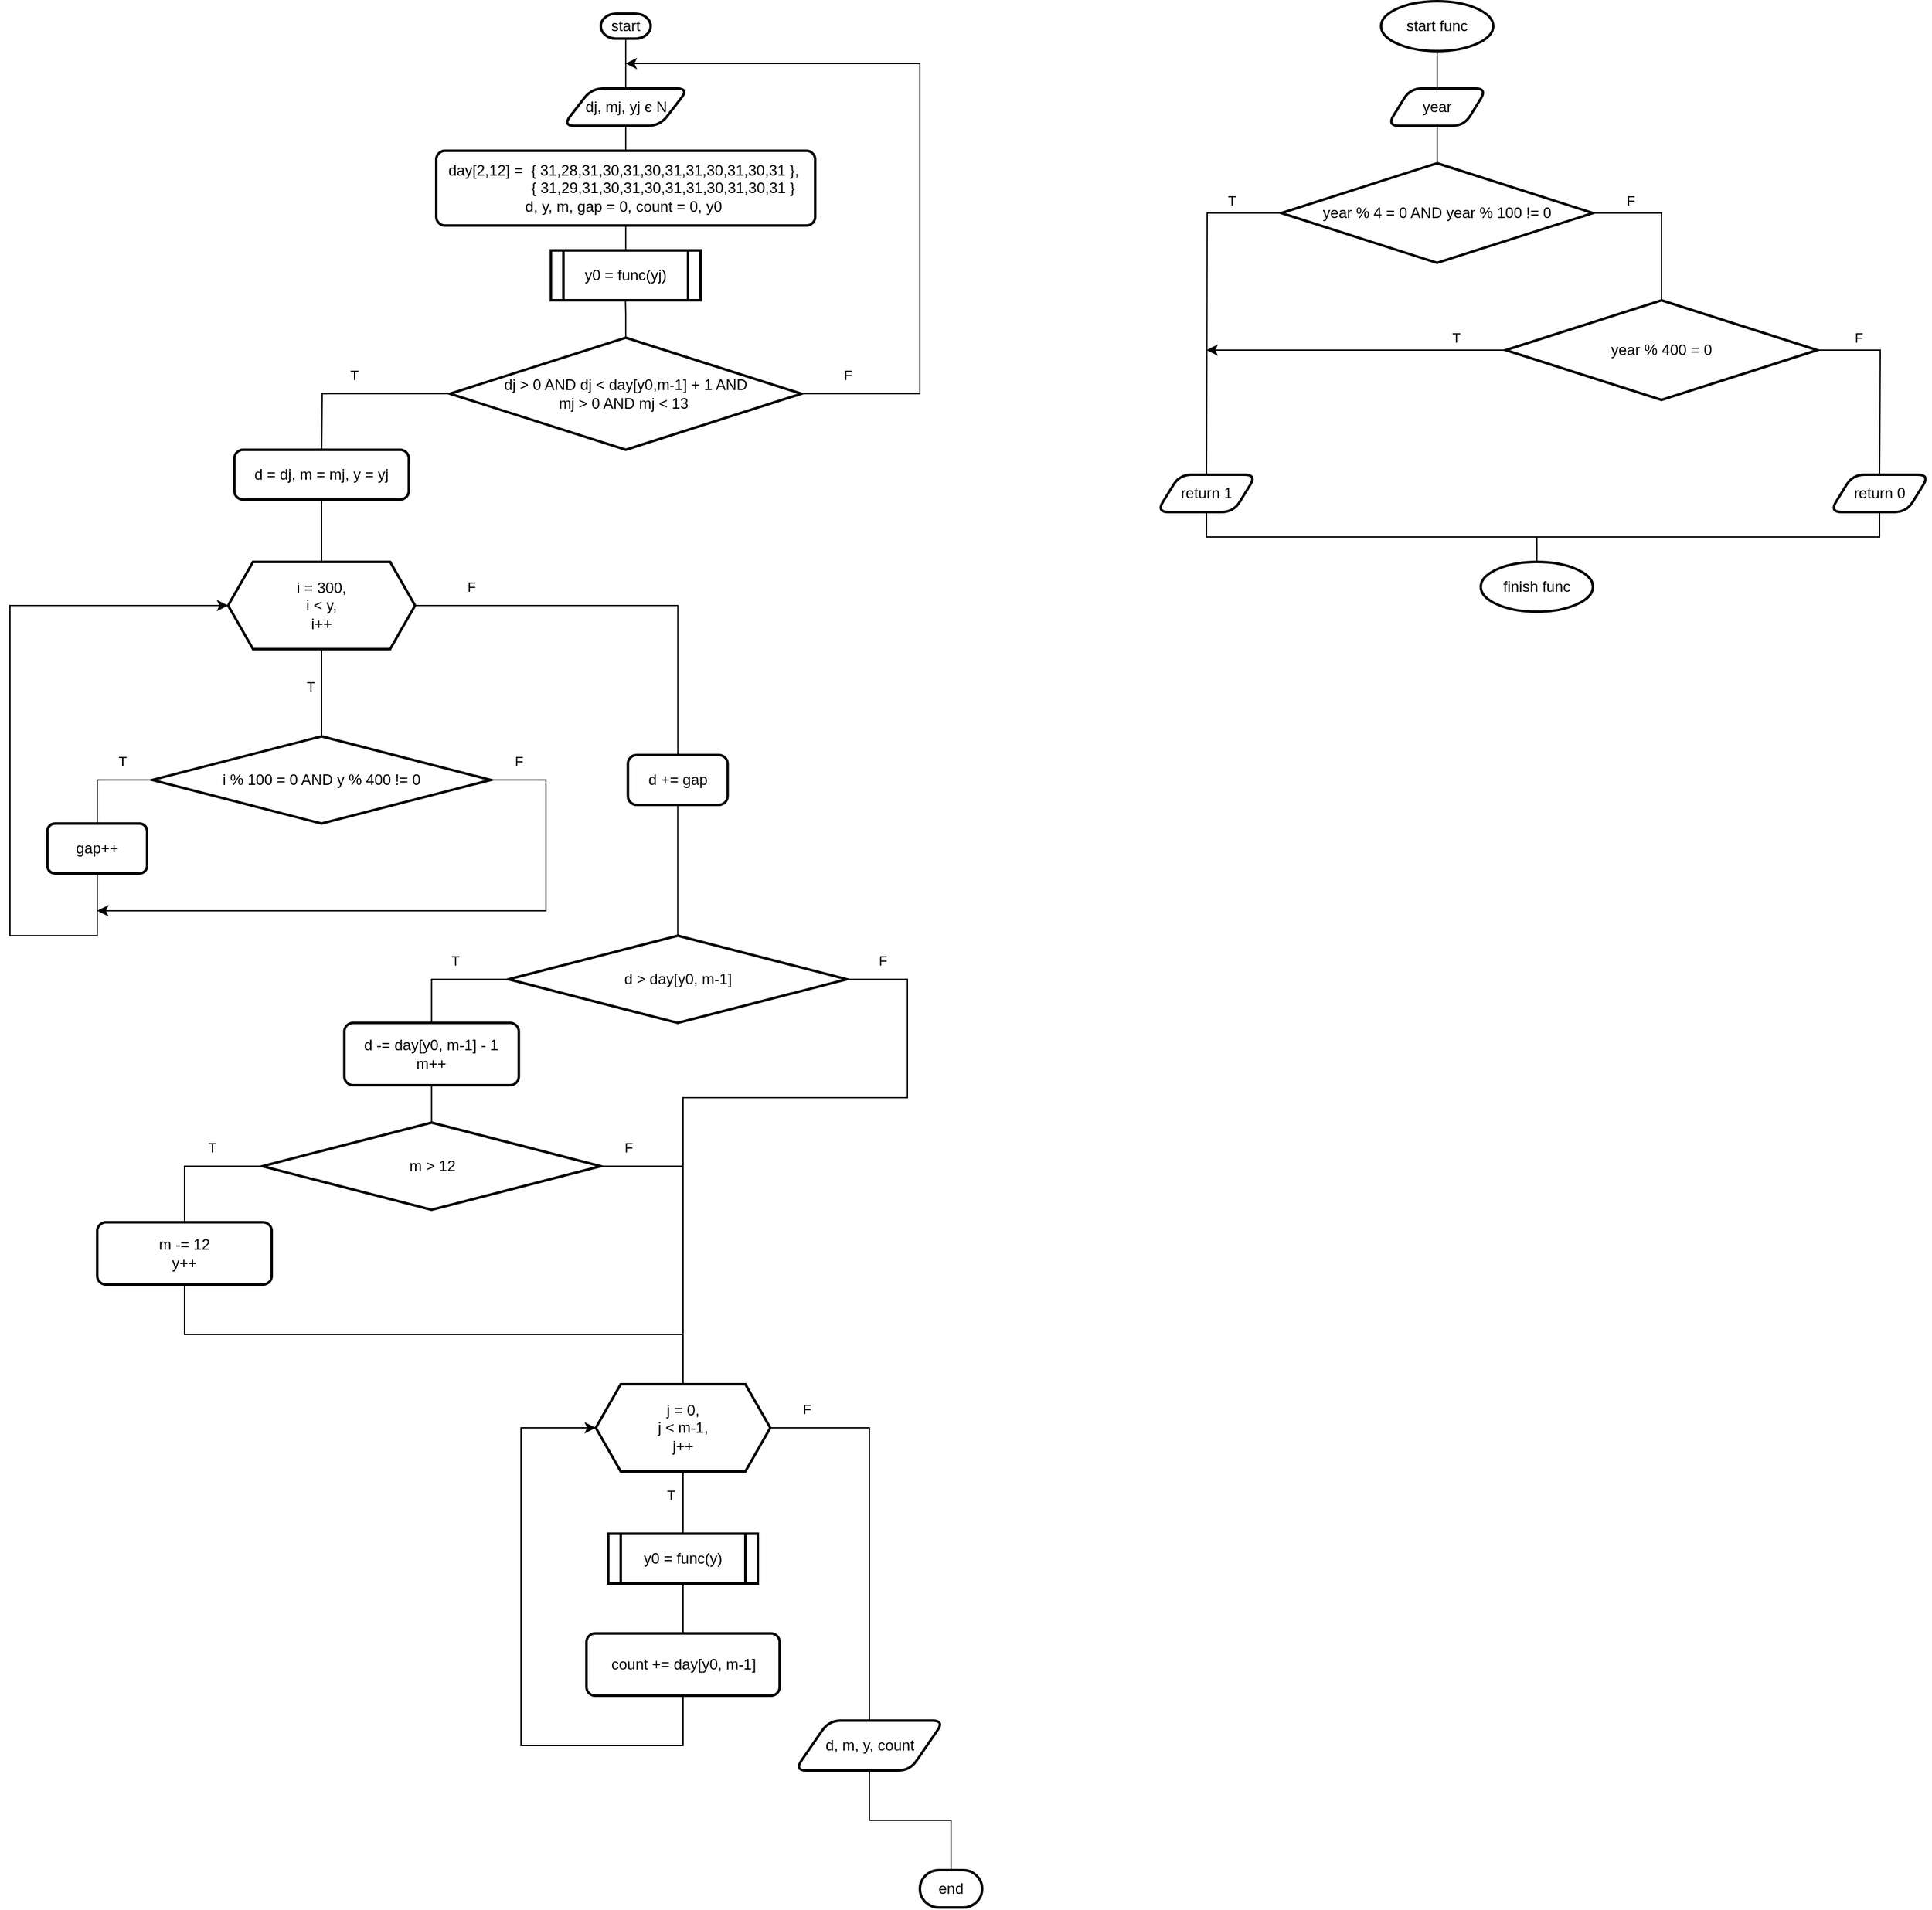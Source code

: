 <mxfile version="15.4.0" type="device"><diagram id="OM6HEO02EERI57nEH5jH" name="Страница 1"><mxGraphModel dx="1576" dy="556" grid="1" gridSize="10" guides="1" tooltips="1" connect="1" arrows="1" fold="1" page="1" pageScale="1" pageWidth="827" pageHeight="1169" math="0" shadow="0"><root><mxCell id="0"/><mxCell id="1" parent="0"/><mxCell id="IrUftqxTkY6szCRFbvqR-3" style="edgeStyle=orthogonalEdgeStyle;rounded=0;orthogonalLoop=1;jettySize=auto;html=1;endArrow=none;endFill=0;" parent="1" source="IrUftqxTkY6szCRFbvqR-1" target="IrUftqxTkY6szCRFbvqR-2" edge="1"><mxGeometry relative="1" as="geometry"/></mxCell><mxCell id="IrUftqxTkY6szCRFbvqR-1" value="start" style="strokeWidth=2;html=1;shape=mxgraph.flowchart.terminator;whiteSpace=wrap;" parent="1" vertex="1"><mxGeometry x="394" y="30" width="40" height="20" as="geometry"/></mxCell><mxCell id="IrUftqxTkY6szCRFbvqR-6" style="edgeStyle=orthogonalEdgeStyle;rounded=0;orthogonalLoop=1;jettySize=auto;html=1;endArrow=none;endFill=0;entryX=0.5;entryY=0;entryDx=0;entryDy=0;" parent="1" source="IrUftqxTkY6szCRFbvqR-2" edge="1" target="IrUftqxTkY6szCRFbvqR-40"><mxGeometry relative="1" as="geometry"><mxPoint x="413.5" y="210" as="targetPoint"/></mxGeometry></mxCell><mxCell id="IrUftqxTkY6szCRFbvqR-2" value="dj, mj, yj є N" style="shape=parallelogram;html=1;strokeWidth=2;perimeter=parallelogramPerimeter;whiteSpace=wrap;rounded=1;arcSize=19;size=0.23;" parent="1" vertex="1"><mxGeometry x="363.5" y="90" width="101" height="30" as="geometry"/></mxCell><mxCell id="IrUftqxTkY6szCRFbvqR-24" style="edgeStyle=orthogonalEdgeStyle;rounded=0;orthogonalLoop=1;jettySize=auto;html=1;entryX=0.5;entryY=0;entryDx=0;entryDy=0;entryPerimeter=0;endArrow=none;endFill=0;" parent="1" target="IrUftqxTkY6szCRFbvqR-23" edge="1"><mxGeometry relative="1" as="geometry"><mxPoint x="413.5" y="250" as="sourcePoint"/></mxGeometry></mxCell><mxCell id="IrUftqxTkY6szCRFbvqR-11" value="day[2,12] =&amp;nbsp;&lt;span&gt;&amp;nbsp;{ 31,28,31,30,31,30,31,31,30,31,30,31 },&amp;nbsp;&lt;/span&gt;&lt;div&gt;&amp;nbsp; &amp;nbsp; &amp;nbsp; &amp;nbsp; &amp;nbsp; &amp;nbsp; &amp;nbsp; &amp;nbsp; &amp;nbsp; { 31,29,31,30,31,30,31,31,30,31,30,31 }&lt;/div&gt;&lt;div&gt;d, y, m, gap = 0, count = 0, y0&amp;nbsp;&lt;/div&gt;" style="rounded=1;whiteSpace=wrap;html=1;absoluteArcSize=1;arcSize=14;strokeWidth=2;" parent="1" vertex="1"><mxGeometry x="262" y="140" width="304" height="60" as="geometry"/></mxCell><mxCell id="IrUftqxTkY6szCRFbvqR-25" style="edgeStyle=orthogonalEdgeStyle;rounded=0;orthogonalLoop=1;jettySize=auto;html=1;endArrow=none;endFill=0;" parent="1" source="IrUftqxTkY6szCRFbvqR-23" edge="1"><mxGeometry relative="1" as="geometry"><mxPoint x="170" y="390" as="targetPoint"/></mxGeometry></mxCell><mxCell id="IrUftqxTkY6szCRFbvqR-97" value="T" style="edgeLabel;html=1;align=center;verticalAlign=middle;resizable=0;points=[];" parent="IrUftqxTkY6szCRFbvqR-25" vertex="1" connectable="0"><mxGeometry x="-0.158" y="-2" relative="1" as="geometry"><mxPoint x="-11" y="-13" as="offset"/></mxGeometry></mxCell><mxCell id="kj2ODPfI5KPq0DCDdDGJ-1" style="edgeStyle=orthogonalEdgeStyle;rounded=0;orthogonalLoop=1;jettySize=auto;html=1;exitX=1;exitY=0.5;exitDx=0;exitDy=0;exitPerimeter=0;" edge="1" parent="1" source="IrUftqxTkY6szCRFbvqR-23"><mxGeometry relative="1" as="geometry"><mxPoint x="414" y="70" as="targetPoint"/><Array as="points"><mxPoint x="650" y="335"/><mxPoint x="650" y="70"/><mxPoint x="414" y="70"/></Array></mxGeometry></mxCell><mxCell id="kj2ODPfI5KPq0DCDdDGJ-2" value="F&lt;br&gt;" style="edgeLabel;html=1;align=center;verticalAlign=middle;resizable=0;points=[];" vertex="1" connectable="0" parent="kj2ODPfI5KPq0DCDdDGJ-1"><mxGeometry x="-0.906" y="-1" relative="1" as="geometry"><mxPoint x="9" y="-16" as="offset"/></mxGeometry></mxCell><mxCell id="IrUftqxTkY6szCRFbvqR-23" value="dj &amp;gt; 0 AND dj &amp;lt; day[y0,m-1] + 1 AND&lt;br&gt;mj &amp;gt; 0 AND mj &amp;lt; 13&amp;nbsp;" style="strokeWidth=2;html=1;shape=mxgraph.flowchart.decision;whiteSpace=wrap;" parent="1" vertex="1"><mxGeometry x="273" y="290" width="282" height="90" as="geometry"/></mxCell><mxCell id="IrUftqxTkY6szCRFbvqR-58" style="edgeStyle=orthogonalEdgeStyle;rounded=0;orthogonalLoop=1;jettySize=auto;html=1;endArrow=none;endFill=0;" parent="1" source="IrUftqxTkY6szCRFbvqR-27" target="IrUftqxTkY6szCRFbvqR-32" edge="1"><mxGeometry relative="1" as="geometry"/></mxCell><mxCell id="IrUftqxTkY6szCRFbvqR-27" value="d = dj, m = mj, y = yj" style="rounded=1;whiteSpace=wrap;html=1;absoluteArcSize=1;arcSize=14;strokeWidth=2;" parent="1" vertex="1"><mxGeometry x="100" y="380" width="140" height="40" as="geometry"/></mxCell><mxCell id="IrUftqxTkY6szCRFbvqR-59" style="edgeStyle=orthogonalEdgeStyle;rounded=0;orthogonalLoop=1;jettySize=auto;html=1;endArrow=none;endFill=0;" parent="1" source="IrUftqxTkY6szCRFbvqR-32" edge="1"><mxGeometry relative="1" as="geometry"><mxPoint x="170" y="610" as="targetPoint"/></mxGeometry></mxCell><mxCell id="IrUftqxTkY6szCRFbvqR-99" value="T" style="edgeLabel;html=1;align=center;verticalAlign=middle;resizable=0;points=[];" parent="IrUftqxTkY6szCRFbvqR-59" vertex="1" connectable="0"><mxGeometry x="0.278" relative="1" as="geometry"><mxPoint x="-10" y="-15" as="offset"/></mxGeometry></mxCell><mxCell id="IrUftqxTkY6szCRFbvqR-69" style="edgeStyle=orthogonalEdgeStyle;rounded=0;orthogonalLoop=1;jettySize=auto;html=1;startArrow=none;startFill=0;endArrow=none;endFill=0;" parent="1" source="IrUftqxTkY6szCRFbvqR-32" target="IrUftqxTkY6szCRFbvqR-70" edge="1"><mxGeometry relative="1" as="geometry"><mxPoint x="530" y="640" as="targetPoint"/></mxGeometry></mxCell><mxCell id="IrUftqxTkY6szCRFbvqR-100" value="F" style="edgeLabel;html=1;align=center;verticalAlign=middle;resizable=0;points=[];" parent="IrUftqxTkY6szCRFbvqR-69" vertex="1" connectable="0"><mxGeometry x="-0.73" y="-1" relative="1" as="geometry"><mxPoint y="-16" as="offset"/></mxGeometry></mxCell><mxCell id="IrUftqxTkY6szCRFbvqR-32" value="i = 300,&lt;br&gt;i &amp;lt; y,&lt;br&gt;i++" style="shape=hexagon;perimeter=hexagonPerimeter2;whiteSpace=wrap;html=1;fixedSize=1;strokeWidth=2;" parent="1" vertex="1"><mxGeometry x="95" y="470" width="150" height="70" as="geometry"/></mxCell><mxCell id="IrUftqxTkY6szCRFbvqR-35" style="edgeStyle=orthogonalEdgeStyle;rounded=0;orthogonalLoop=1;jettySize=auto;html=1;endArrow=none;endFill=0;" parent="1" source="IrUftqxTkY6szCRFbvqR-33" target="IrUftqxTkY6szCRFbvqR-34" edge="1"><mxGeometry relative="1" as="geometry"/></mxCell><mxCell id="IrUftqxTkY6szCRFbvqR-33" value="start func" style="strokeWidth=2;html=1;shape=mxgraph.flowchart.start_1;whiteSpace=wrap;" parent="1" vertex="1"><mxGeometry x="1020" y="20" width="90" height="40" as="geometry"/></mxCell><mxCell id="IrUftqxTkY6szCRFbvqR-42" style="edgeStyle=orthogonalEdgeStyle;rounded=0;orthogonalLoop=1;jettySize=auto;html=1;endArrow=none;endFill=0;" parent="1" source="IrUftqxTkY6szCRFbvqR-34" target="IrUftqxTkY6szCRFbvqR-41" edge="1"><mxGeometry relative="1" as="geometry"/></mxCell><mxCell id="IrUftqxTkY6szCRFbvqR-34" value="year" style="shape=parallelogram;html=1;strokeWidth=2;perimeter=parallelogramPerimeter;whiteSpace=wrap;rounded=1;arcSize=19;size=0.23;" parent="1" vertex="1"><mxGeometry x="1025" y="90" width="80" height="30" as="geometry"/></mxCell><mxCell id="IrUftqxTkY6szCRFbvqR-40" value="y0 = func(yj)" style="shape=process;whiteSpace=wrap;html=1;backgroundOutline=1;strokeWidth=2;size=0.083;" parent="1" vertex="1"><mxGeometry x="354" y="220" width="120" height="40" as="geometry"/></mxCell><mxCell id="IrUftqxTkY6szCRFbvqR-45" style="edgeStyle=orthogonalEdgeStyle;rounded=0;orthogonalLoop=1;jettySize=auto;html=1;endArrow=none;endFill=0;exitX=1;exitY=0.5;exitDx=0;exitDy=0;" parent="1" source="IrUftqxTkY6szCRFbvqR-41" target="IrUftqxTkY6szCRFbvqR-43" edge="1"><mxGeometry relative="1" as="geometry"><mxPoint x="1260" y="190" as="targetPoint"/></mxGeometry></mxCell><mxCell id="IrUftqxTkY6szCRFbvqR-110" value="F" style="edgeLabel;html=1;align=center;verticalAlign=middle;resizable=0;points=[];" parent="IrUftqxTkY6szCRFbvqR-45" vertex="1" connectable="0"><mxGeometry x="-0.693" y="1" relative="1" as="geometry"><mxPoint x="11" y="-9" as="offset"/></mxGeometry></mxCell><mxCell id="IrUftqxTkY6szCRFbvqR-50" style="edgeStyle=orthogonalEdgeStyle;rounded=0;orthogonalLoop=1;jettySize=auto;html=1;endArrow=none;endFill=0;" parent="1" source="IrUftqxTkY6szCRFbvqR-41" edge="1"><mxGeometry relative="1" as="geometry"><mxPoint x="880" y="400" as="targetPoint"/></mxGeometry></mxCell><mxCell id="IrUftqxTkY6szCRFbvqR-109" value="T" style="edgeLabel;html=1;align=center;verticalAlign=middle;resizable=0;points=[];" parent="IrUftqxTkY6szCRFbvqR-50" vertex="1" connectable="0"><mxGeometry x="-0.674" y="-3" relative="1" as="geometry"><mxPoint x="4" y="-7" as="offset"/></mxGeometry></mxCell><mxCell id="IrUftqxTkY6szCRFbvqR-41" value="year % 4 = 0 AND year % 100 != 0" style="rhombus;whiteSpace=wrap;html=1;strokeWidth=2;" parent="1" vertex="1"><mxGeometry x="940" y="150" width="250" height="80" as="geometry"/></mxCell><mxCell id="IrUftqxTkY6szCRFbvqR-51" style="edgeStyle=orthogonalEdgeStyle;rounded=0;orthogonalLoop=1;jettySize=auto;html=1;endArrow=classic;endFill=1;" parent="1" source="IrUftqxTkY6szCRFbvqR-43" edge="1"><mxGeometry relative="1" as="geometry"><mxPoint x="880" y="300" as="targetPoint"/></mxGeometry></mxCell><mxCell id="IrUftqxTkY6szCRFbvqR-111" value="T" style="edgeLabel;html=1;align=center;verticalAlign=middle;resizable=0;points=[];" parent="IrUftqxTkY6szCRFbvqR-51" vertex="1" connectable="0"><mxGeometry x="-0.68" y="-1" relative="1" as="geometry"><mxPoint x="-2" y="-9" as="offset"/></mxGeometry></mxCell><mxCell id="IrUftqxTkY6szCRFbvqR-52" style="edgeStyle=orthogonalEdgeStyle;rounded=0;orthogonalLoop=1;jettySize=auto;html=1;endArrow=none;endFill=0;" parent="1" source="IrUftqxTkY6szCRFbvqR-43" edge="1"><mxGeometry relative="1" as="geometry"><mxPoint x="1420" y="400" as="targetPoint"/></mxGeometry></mxCell><mxCell id="IrUftqxTkY6szCRFbvqR-112" value="F" style="edgeLabel;html=1;align=center;verticalAlign=middle;resizable=0;points=[];" parent="IrUftqxTkY6szCRFbvqR-52" vertex="1" connectable="0"><mxGeometry x="-0.563" y="1" relative="1" as="geometry"><mxPoint y="-9" as="offset"/></mxGeometry></mxCell><mxCell id="IrUftqxTkY6szCRFbvqR-43" value="year % 400 = 0" style="rhombus;whiteSpace=wrap;html=1;strokeWidth=2;" parent="1" vertex="1"><mxGeometry x="1120" y="260" width="250" height="80" as="geometry"/></mxCell><mxCell id="IrUftqxTkY6szCRFbvqR-56" style="edgeStyle=orthogonalEdgeStyle;rounded=0;orthogonalLoop=1;jettySize=auto;html=1;endArrow=none;endFill=0;exitX=0.5;exitY=1;exitDx=0;exitDy=0;" parent="1" source="IrUftqxTkY6szCRFbvqR-53" target="IrUftqxTkY6szCRFbvqR-55" edge="1"><mxGeometry relative="1" as="geometry"><mxPoint x="880" y="460" as="targetPoint"/></mxGeometry></mxCell><mxCell id="IrUftqxTkY6szCRFbvqR-53" value="return 1" style="shape=parallelogram;html=1;strokeWidth=2;perimeter=parallelogramPerimeter;whiteSpace=wrap;rounded=1;arcSize=19;size=0.23;" parent="1" vertex="1"><mxGeometry x="840" y="400" width="80" height="30" as="geometry"/></mxCell><mxCell id="IrUftqxTkY6szCRFbvqR-57" style="edgeStyle=orthogonalEdgeStyle;rounded=0;orthogonalLoop=1;jettySize=auto;html=1;endArrow=none;endFill=0;exitX=0.5;exitY=1;exitDx=0;exitDy=0;" parent="1" source="IrUftqxTkY6szCRFbvqR-54" target="IrUftqxTkY6szCRFbvqR-55" edge="1"><mxGeometry relative="1" as="geometry"><mxPoint x="1420" y="480" as="targetPoint"/></mxGeometry></mxCell><mxCell id="IrUftqxTkY6szCRFbvqR-54" value="return 0" style="shape=parallelogram;html=1;strokeWidth=2;perimeter=parallelogramPerimeter;whiteSpace=wrap;rounded=1;arcSize=19;size=0.23;" parent="1" vertex="1"><mxGeometry x="1380" y="400" width="80" height="30" as="geometry"/></mxCell><mxCell id="IrUftqxTkY6szCRFbvqR-55" value="finish func" style="strokeWidth=2;html=1;shape=mxgraph.flowchart.start_1;whiteSpace=wrap;" parent="1" vertex="1"><mxGeometry x="1100" y="470" width="90" height="40" as="geometry"/></mxCell><mxCell id="IrUftqxTkY6szCRFbvqR-63" style="edgeStyle=orthogonalEdgeStyle;rounded=0;orthogonalLoop=1;jettySize=auto;html=1;endArrow=none;endFill=0;" parent="1" source="IrUftqxTkY6szCRFbvqR-61" edge="1"><mxGeometry relative="1" as="geometry"><mxPoint x="-10" y="760" as="targetPoint"/><Array as="points"><mxPoint x="-10" y="645"/><mxPoint x="-10" y="760"/></Array></mxGeometry></mxCell><mxCell id="IrUftqxTkY6szCRFbvqR-101" value="T" style="edgeLabel;html=1;align=center;verticalAlign=middle;resizable=0;points=[];" parent="IrUftqxTkY6szCRFbvqR-63" vertex="1" connectable="0"><mxGeometry x="-0.843" y="3" relative="1" as="geometry"><mxPoint x="-12" y="-18" as="offset"/></mxGeometry></mxCell><mxCell id="IrUftqxTkY6szCRFbvqR-67" style="edgeStyle=orthogonalEdgeStyle;rounded=0;orthogonalLoop=1;jettySize=auto;html=1;endArrow=none;endFill=0;" parent="1" source="IrUftqxTkY6szCRFbvqR-61" edge="1"><mxGeometry relative="1" as="geometry"><mxPoint x="340" y="750" as="targetPoint"/><Array as="points"><mxPoint x="350" y="645"/><mxPoint x="350" y="750"/><mxPoint x="340" y="750"/></Array></mxGeometry></mxCell><mxCell id="IrUftqxTkY6szCRFbvqR-102" value="F" style="edgeLabel;html=1;align=center;verticalAlign=middle;resizable=0;points=[];" parent="IrUftqxTkY6szCRFbvqR-67" vertex="1" connectable="0"><mxGeometry x="-0.634" y="1" relative="1" as="geometry"><mxPoint x="-7" y="-14" as="offset"/></mxGeometry></mxCell><mxCell id="IrUftqxTkY6szCRFbvqR-61" value="i % 100 = 0 AND y % 400 != 0" style="strokeWidth=2;html=1;shape=mxgraph.flowchart.decision;whiteSpace=wrap;" parent="1" vertex="1"><mxGeometry x="34.25" y="610" width="271.5" height="70" as="geometry"/></mxCell><mxCell id="IrUftqxTkY6szCRFbvqR-65" style="edgeStyle=orthogonalEdgeStyle;rounded=0;orthogonalLoop=1;jettySize=auto;html=1;endArrow=classic;endFill=1;entryX=0;entryY=0.5;entryDx=0;entryDy=0;exitX=0.5;exitY=1;exitDx=0;exitDy=0;" parent="1" source="IrUftqxTkY6szCRFbvqR-64" target="IrUftqxTkY6szCRFbvqR-32" edge="1"><mxGeometry relative="1" as="geometry"><mxPoint x="-10.0" y="840" as="targetPoint"/><Array as="points"><mxPoint x="-10" y="770"/><mxPoint x="-80" y="770"/><mxPoint x="-80" y="505"/></Array></mxGeometry></mxCell><mxCell id="IrUftqxTkY6szCRFbvqR-64" value="gap++" style="rounded=1;whiteSpace=wrap;html=1;strokeWidth=2;" parent="1" vertex="1"><mxGeometry x="-50" y="680" width="80" height="40" as="geometry"/></mxCell><mxCell id="IrUftqxTkY6szCRFbvqR-68" value="" style="endArrow=none;html=1;rounded=0;edgeStyle=orthogonalEdgeStyle;endFill=0;startArrow=classic;startFill=1;" parent="1" edge="1"><mxGeometry width="50" height="50" relative="1" as="geometry"><mxPoint x="-10" y="750" as="sourcePoint"/><mxPoint x="340" y="750" as="targetPoint"/></mxGeometry></mxCell><mxCell id="IrUftqxTkY6szCRFbvqR-71" style="edgeStyle=orthogonalEdgeStyle;rounded=0;orthogonalLoop=1;jettySize=auto;html=1;startArrow=none;startFill=0;endArrow=none;endFill=0;entryX=0.5;entryY=0;entryDx=0;entryDy=0;entryPerimeter=0;" parent="1" source="IrUftqxTkY6szCRFbvqR-70" target="IrUftqxTkY6szCRFbvqR-72" edge="1"><mxGeometry relative="1" as="geometry"><mxPoint x="550" y="730" as="targetPoint"/></mxGeometry></mxCell><mxCell id="IrUftqxTkY6szCRFbvqR-70" value="d += gap" style="rounded=1;whiteSpace=wrap;html=1;absoluteArcSize=1;arcSize=14;strokeWidth=2;" parent="1" vertex="1"><mxGeometry x="415.75" y="625" width="80" height="40" as="geometry"/></mxCell><mxCell id="IrUftqxTkY6szCRFbvqR-75" style="edgeStyle=orthogonalEdgeStyle;rounded=0;orthogonalLoop=1;jettySize=auto;html=1;startArrow=none;startFill=0;endArrow=none;endFill=0;exitX=0;exitY=0.5;exitDx=0;exitDy=0;exitPerimeter=0;" parent="1" source="IrUftqxTkY6szCRFbvqR-72" target="IrUftqxTkY6szCRFbvqR-74" edge="1"><mxGeometry relative="1" as="geometry"/></mxCell><mxCell id="IrUftqxTkY6szCRFbvqR-103" value="T" style="edgeLabel;html=1;align=center;verticalAlign=middle;resizable=0;points=[];" parent="IrUftqxTkY6szCRFbvqR-75" vertex="1" connectable="0"><mxGeometry x="-0.509" y="2" relative="1" as="geometry"><mxPoint y="-17" as="offset"/></mxGeometry></mxCell><mxCell id="IrUftqxTkY6szCRFbvqR-81" style="edgeStyle=orthogonalEdgeStyle;rounded=0;orthogonalLoop=1;jettySize=auto;html=1;startArrow=none;startFill=0;endArrow=none;endFill=0;exitX=1;exitY=0.5;exitDx=0;exitDy=0;exitPerimeter=0;" parent="1" source="IrUftqxTkY6szCRFbvqR-72" edge="1"><mxGeometry relative="1" as="geometry"><mxPoint x="460" y="960" as="targetPoint"/><Array as="points"><mxPoint x="640" y="805"/><mxPoint x="640" y="900"/><mxPoint x="460" y="900"/></Array></mxGeometry></mxCell><mxCell id="IrUftqxTkY6szCRFbvqR-104" value="F" style="edgeLabel;html=1;align=center;verticalAlign=middle;resizable=0;points=[];" parent="IrUftqxTkY6szCRFbvqR-81" vertex="1" connectable="0"><mxGeometry x="-0.929" y="-2" relative="1" as="geometry"><mxPoint x="15" y="-17" as="offset"/></mxGeometry></mxCell><mxCell id="IrUftqxTkY6szCRFbvqR-72" value="d &amp;gt; day[y0, m-1]" style="strokeWidth=2;html=1;shape=mxgraph.flowchart.decision;whiteSpace=wrap;" parent="1" vertex="1"><mxGeometry x="320" y="770" width="271.5" height="70" as="geometry"/></mxCell><mxCell id="IrUftqxTkY6szCRFbvqR-77" style="edgeStyle=orthogonalEdgeStyle;rounded=0;orthogonalLoop=1;jettySize=auto;html=1;startArrow=none;startFill=0;endArrow=none;endFill=0;" parent="1" source="IrUftqxTkY6szCRFbvqR-74" edge="1"><mxGeometry relative="1" as="geometry"><mxPoint x="40" y="1030" as="targetPoint"/><Array as="points"><mxPoint x="60" y="955"/><mxPoint x="60" y="1030"/></Array></mxGeometry></mxCell><mxCell id="IrUftqxTkY6szCRFbvqR-106" value="T" style="edgeLabel;html=1;align=center;verticalAlign=middle;resizable=0;points=[];" parent="IrUftqxTkY6szCRFbvqR-77" vertex="1" connectable="0"><mxGeometry x="-0.482" relative="1" as="geometry"><mxPoint y="-15" as="offset"/></mxGeometry></mxCell><mxCell id="IrUftqxTkY6szCRFbvqR-80" style="edgeStyle=orthogonalEdgeStyle;rounded=0;orthogonalLoop=1;jettySize=auto;html=1;startArrow=none;startFill=0;endArrow=none;endFill=0;" parent="1" source="IrUftqxTkY6szCRFbvqR-74" edge="1"><mxGeometry relative="1" as="geometry"><mxPoint x="450" y="1090" as="targetPoint"/><Array as="points"><mxPoint x="460" y="955"/><mxPoint x="460" y="1090"/></Array></mxGeometry></mxCell><mxCell id="IrUftqxTkY6szCRFbvqR-105" value="F" style="edgeLabel;html=1;align=center;verticalAlign=middle;resizable=0;points=[];" parent="IrUftqxTkY6szCRFbvqR-80" vertex="1" connectable="0"><mxGeometry x="-0.84" y="-2" relative="1" as="geometry"><mxPoint x="5" y="-17" as="offset"/></mxGeometry></mxCell><mxCell id="IrUftqxTkY6szCRFbvqR-74" value="m &amp;gt; 12" style="strokeWidth=2;html=1;shape=mxgraph.flowchart.decision;whiteSpace=wrap;" parent="1" vertex="1"><mxGeometry x="122.5" y="920" width="271.5" height="70" as="geometry"/></mxCell><mxCell id="IrUftqxTkY6szCRFbvqR-76" value="d -= day[y0, m-1] - 1&lt;br&gt;m++" style="rounded=1;whiteSpace=wrap;html=1;absoluteArcSize=1;arcSize=14;strokeWidth=2;" parent="1" vertex="1"><mxGeometry x="188.25" y="840" width="140" height="50" as="geometry"/></mxCell><mxCell id="IrUftqxTkY6szCRFbvqR-79" style="edgeStyle=orthogonalEdgeStyle;rounded=0;orthogonalLoop=1;jettySize=auto;html=1;startArrow=none;startFill=0;endArrow=none;endFill=0;exitX=0.5;exitY=1;exitDx=0;exitDy=0;" parent="1" source="IrUftqxTkY6szCRFbvqR-78" target="IrUftqxTkY6szCRFbvqR-82" edge="1"><mxGeometry relative="1" as="geometry"><mxPoint x="460" y="1120" as="targetPoint"/><Array as="points"><mxPoint x="60" y="1090"/><mxPoint x="460" y="1090"/></Array></mxGeometry></mxCell><mxCell id="IrUftqxTkY6szCRFbvqR-78" value="m -= 12&lt;br&gt;y++" style="rounded=1;whiteSpace=wrap;html=1;absoluteArcSize=1;arcSize=14;strokeWidth=2;" parent="1" vertex="1"><mxGeometry x="-10" y="1000" width="140" height="50" as="geometry"/></mxCell><mxCell id="IrUftqxTkY6szCRFbvqR-84" style="edgeStyle=orthogonalEdgeStyle;rounded=0;orthogonalLoop=1;jettySize=auto;html=1;startArrow=none;startFill=0;endArrow=none;endFill=0;entryX=0.5;entryY=0;entryDx=0;entryDy=0;" parent="1" source="IrUftqxTkY6szCRFbvqR-82" target="IrUftqxTkY6szCRFbvqR-95" edge="1"><mxGeometry relative="1" as="geometry"><mxPoint x="460" y="1230.0" as="targetPoint"/><Array as="points"><mxPoint x="460" y="1220"/><mxPoint x="460" y="1220"/></Array></mxGeometry></mxCell><mxCell id="IrUftqxTkY6szCRFbvqR-108" value="T" style="edgeLabel;html=1;align=center;verticalAlign=middle;resizable=0;points=[];" parent="IrUftqxTkY6szCRFbvqR-84" vertex="1" connectable="0"><mxGeometry x="-0.234" y="1" relative="1" as="geometry"><mxPoint x="-11" as="offset"/></mxGeometry></mxCell><mxCell id="IrUftqxTkY6szCRFbvqR-88" style="edgeStyle=orthogonalEdgeStyle;rounded=0;orthogonalLoop=1;jettySize=auto;html=1;startArrow=none;startFill=0;endArrow=none;endFill=0;" parent="1" source="IrUftqxTkY6szCRFbvqR-82" target="IrUftqxTkY6szCRFbvqR-89" edge="1"><mxGeometry relative="1" as="geometry"><mxPoint x="610" y="1380" as="targetPoint"/></mxGeometry></mxCell><mxCell id="IrUftqxTkY6szCRFbvqR-107" value="F" style="edgeLabel;html=1;align=center;verticalAlign=middle;resizable=0;points=[];" parent="IrUftqxTkY6szCRFbvqR-88" vertex="1" connectable="0"><mxGeometry x="-0.82" y="2" relative="1" as="geometry"><mxPoint y="-13" as="offset"/></mxGeometry></mxCell><mxCell id="IrUftqxTkY6szCRFbvqR-82" value="j = 0,&lt;br&gt;j &amp;lt; m-1,&lt;br&gt;j++" style="shape=hexagon;perimeter=hexagonPerimeter2;whiteSpace=wrap;html=1;fixedSize=1;strokeWidth=2;" parent="1" vertex="1"><mxGeometry x="390" y="1130" width="140" height="70" as="geometry"/></mxCell><mxCell id="IrUftqxTkY6szCRFbvqR-87" style="edgeStyle=orthogonalEdgeStyle;rounded=0;orthogonalLoop=1;jettySize=auto;html=1;startArrow=none;startFill=0;endArrow=classic;endFill=1;entryX=0;entryY=0.5;entryDx=0;entryDy=0;exitX=0.5;exitY=1;exitDx=0;exitDy=0;" parent="1" source="IrUftqxTkY6szCRFbvqR-86" target="IrUftqxTkY6szCRFbvqR-82" edge="1"><mxGeometry relative="1" as="geometry"><mxPoint x="460" y="1320" as="targetPoint"/><Array as="points"><mxPoint x="460" y="1420"/><mxPoint x="330" y="1420"/><mxPoint x="330" y="1165"/></Array></mxGeometry></mxCell><mxCell id="IrUftqxTkY6szCRFbvqR-86" value="count += day[y0, m-1]" style="rounded=1;whiteSpace=wrap;html=1;absoluteArcSize=1;arcSize=14;strokeWidth=2;" parent="1" vertex="1"><mxGeometry x="382.5" y="1330" width="155" height="50" as="geometry"/></mxCell><mxCell id="IrUftqxTkY6szCRFbvqR-92" style="edgeStyle=orthogonalEdgeStyle;rounded=0;orthogonalLoop=1;jettySize=auto;html=1;startArrow=none;startFill=0;endArrow=none;endFill=0;" parent="1" source="IrUftqxTkY6szCRFbvqR-89" target="IrUftqxTkY6szCRFbvqR-91" edge="1"><mxGeometry relative="1" as="geometry"/></mxCell><mxCell id="IrUftqxTkY6szCRFbvqR-89" value="d, m, y, count" style="shape=parallelogram;html=1;strokeWidth=2;perimeter=parallelogramPerimeter;whiteSpace=wrap;rounded=1;arcSize=19;size=0.23;" parent="1" vertex="1"><mxGeometry x="549.5" y="1400" width="120" height="40" as="geometry"/></mxCell><mxCell id="IrUftqxTkY6szCRFbvqR-91" value="end" style="strokeWidth=2;html=1;shape=mxgraph.flowchart.terminator;whiteSpace=wrap;" parent="1" vertex="1"><mxGeometry x="650" y="1520" width="50" height="30" as="geometry"/></mxCell><mxCell id="IrUftqxTkY6szCRFbvqR-96" style="edgeStyle=orthogonalEdgeStyle;rounded=0;orthogonalLoop=1;jettySize=auto;html=1;startArrow=none;startFill=0;endArrow=none;endFill=0;" parent="1" source="IrUftqxTkY6szCRFbvqR-95" target="IrUftqxTkY6szCRFbvqR-86" edge="1"><mxGeometry relative="1" as="geometry"/></mxCell><mxCell id="IrUftqxTkY6szCRFbvqR-95" value="y0 = func(y)" style="shape=process;whiteSpace=wrap;html=1;backgroundOutline=1;strokeWidth=2;size=0.083;" parent="1" vertex="1"><mxGeometry x="400" y="1250" width="120" height="40" as="geometry"/></mxCell></root></mxGraphModel></diagram></mxfile>